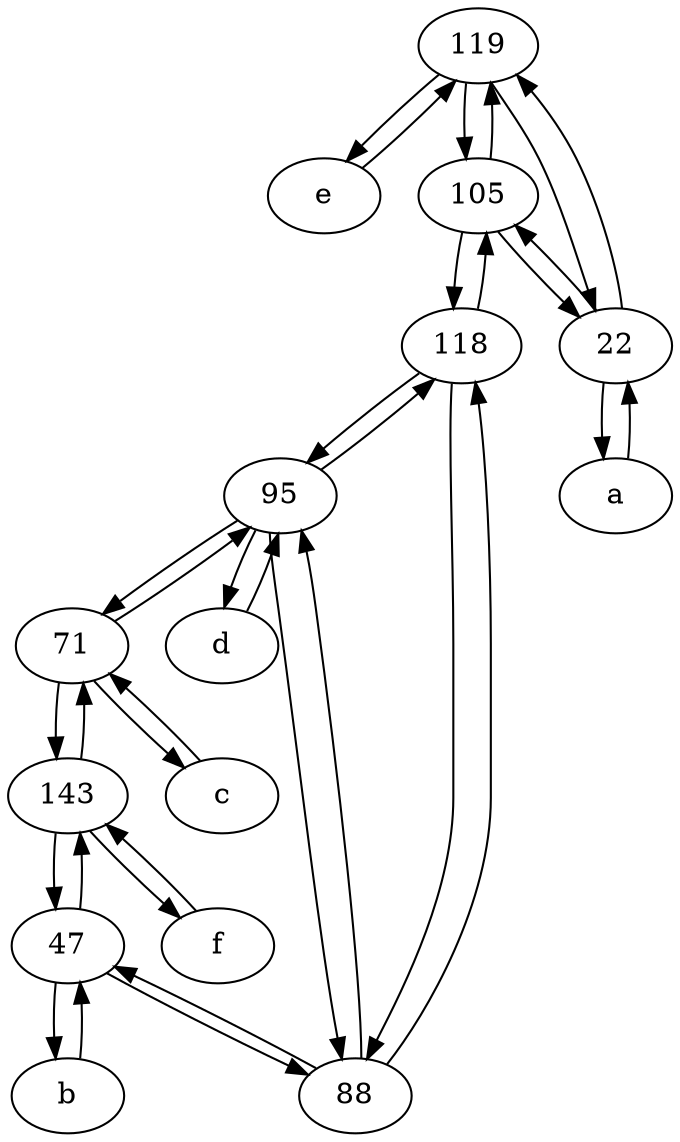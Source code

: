 digraph  {
	119;
	95;
	a [pos="40,10!"];
	71;
	47;
	d [pos="20,30!"];
	88;
	118;
	143;
	c [pos="20,10!"];
	e [pos="30,50!"];
	b [pos="50,20!"];
	105;
	22;
	f [pos="15,45!"];
	88 -> 47;
	118 -> 95;
	d -> 95;
	95 -> 118;
	105 -> 22;
	105 -> 119;
	95 -> d;
	105 -> 118;
	143 -> 47;
	118 -> 105;
	22 -> 105;
	22 -> a;
	119 -> 105;
	118 -> 88;
	c -> 71;
	22 -> 119;
	143 -> f;
	119 -> e;
	119 -> 22;
	f -> 143;
	71 -> c;
	47 -> b;
	71 -> 95;
	47 -> 88;
	143 -> 71;
	47 -> 143;
	b -> 47;
	71 -> 143;
	e -> 119;
	95 -> 88;
	a -> 22;
	88 -> 95;
	95 -> 71;
	88 -> 118;

	}